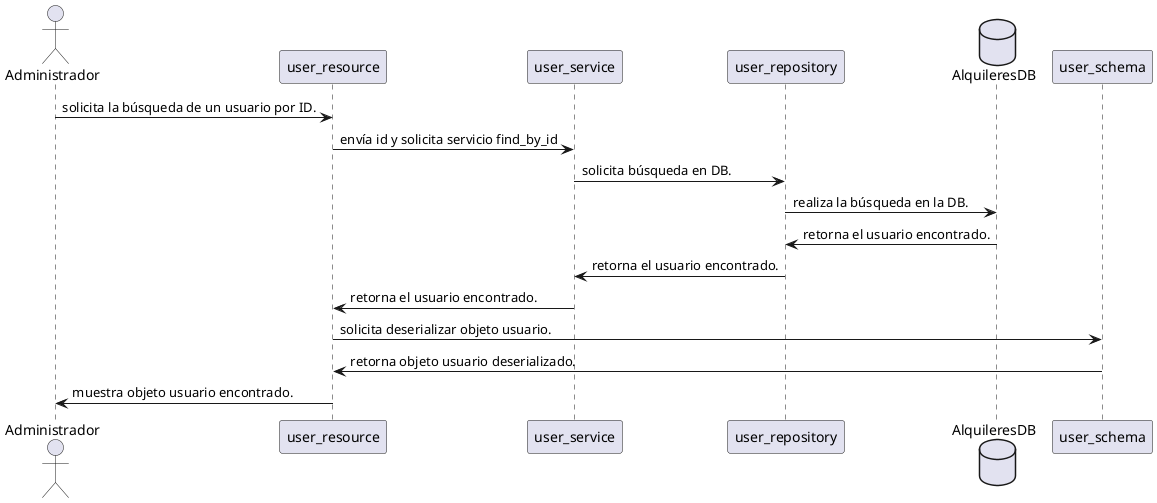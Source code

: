 @startuml Diagrama de Secuencia - Búsqueda de usuario por ID

actor Administrador

Administrador -> user_resource: solicita la búsqueda de un usuario por ID.
user_resource -> user_service: envía id y solicita servicio find_by_id
user_service -> user_repository: solicita búsqueda en DB.

database AlquileresDB

user_repository -> AlquileresDB: realiza la búsqueda en la DB.
AlquileresDB -> user_repository: retorna el usuario encontrado.
user_repository -> user_service: retorna el usuario encontrado.
user_service -> user_resource: retorna el usuario encontrado.
user_resource -> user_schema: solicita deserializar objeto usuario.
user_schema -> user_resource: retorna objeto usuario deserializado.
user_resource -> Administrador: muestra objeto usuario encontrado.

@enduml